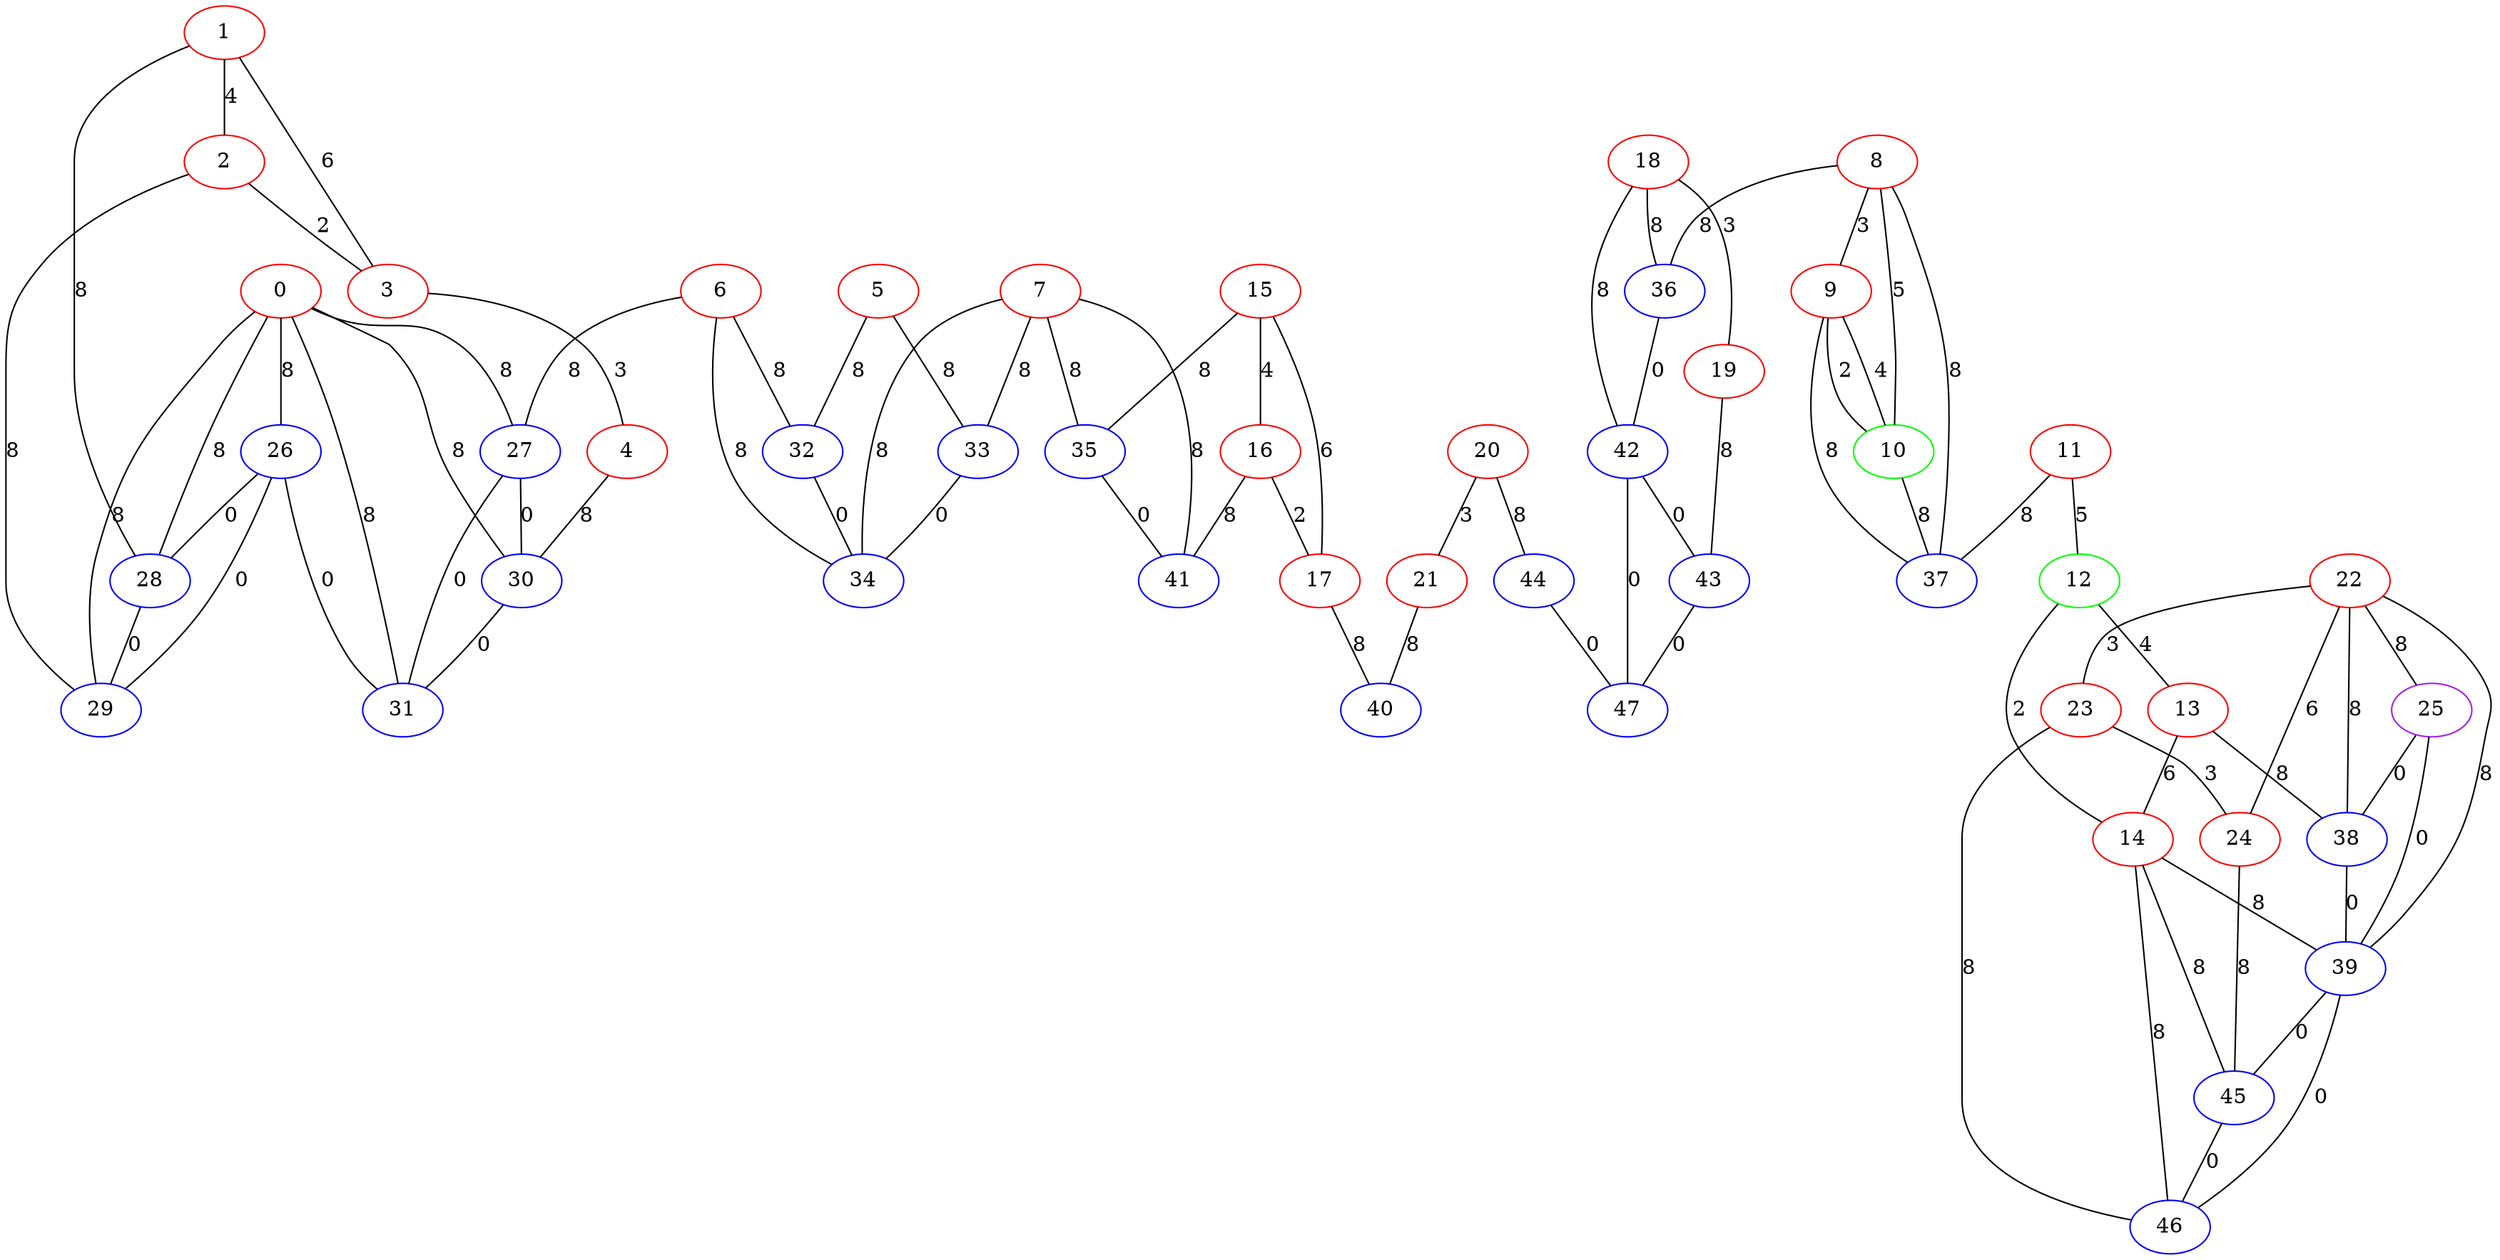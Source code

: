 graph "" {
0 [color=red, weight=1];
1 [color=red, weight=1];
2 [color=red, weight=1];
3 [color=red, weight=1];
4 [color=red, weight=1];
5 [color=red, weight=1];
6 [color=red, weight=1];
7 [color=red, weight=1];
8 [color=red, weight=1];
9 [color=red, weight=1];
10 [color=green, weight=2];
11 [color=red, weight=1];
12 [color=green, weight=2];
13 [color=red, weight=1];
14 [color=red, weight=1];
15 [color=red, weight=1];
16 [color=red, weight=1];
17 [color=red, weight=1];
18 [color=red, weight=1];
19 [color=red, weight=1];
20 [color=red, weight=1];
21 [color=red, weight=1];
22 [color=red, weight=1];
23 [color=red, weight=1];
24 [color=red, weight=1];
25 [color=purple, weight=4];
26 [color=blue, weight=3];
27 [color=blue, weight=3];
28 [color=blue, weight=3];
29 [color=blue, weight=3];
30 [color=blue, weight=3];
31 [color=blue, weight=3];
32 [color=blue, weight=3];
33 [color=blue, weight=3];
34 [color=blue, weight=3];
35 [color=blue, weight=3];
36 [color=blue, weight=3];
37 [color=blue, weight=3];
38 [color=blue, weight=3];
39 [color=blue, weight=3];
40 [color=blue, weight=3];
41 [color=blue, weight=3];
42 [color=blue, weight=3];
43 [color=blue, weight=3];
44 [color=blue, weight=3];
45 [color=blue, weight=3];
46 [color=blue, weight=3];
47 [color=blue, weight=3];
0 -- 26  [key=0, label=8];
0 -- 27  [key=0, label=8];
0 -- 28  [key=0, label=8];
0 -- 29  [key=0, label=8];
0 -- 30  [key=0, label=8];
0 -- 31  [key=0, label=8];
1 -- 2  [key=0, label=4];
1 -- 3  [key=0, label=6];
1 -- 28  [key=0, label=8];
2 -- 3  [key=0, label=2];
2 -- 29  [key=0, label=8];
3 -- 4  [key=0, label=3];
4 -- 30  [key=0, label=8];
5 -- 32  [key=0, label=8];
5 -- 33  [key=0, label=8];
6 -- 32  [key=0, label=8];
6 -- 34  [key=0, label=8];
6 -- 27  [key=0, label=8];
7 -- 33  [key=0, label=8];
7 -- 34  [key=0, label=8];
7 -- 35  [key=0, label=8];
7 -- 41  [key=0, label=8];
8 -- 9  [key=0, label=3];
8 -- 10  [key=0, label=5];
8 -- 36  [key=0, label=8];
8 -- 37  [key=0, label=8];
9 -- 10  [key=0, label=4];
9 -- 10  [key=1, label=2];
9 -- 37  [key=0, label=8];
10 -- 37  [key=0, label=8];
11 -- 12  [key=0, label=5];
11 -- 37  [key=0, label=8];
12 -- 13  [key=0, label=4];
12 -- 14  [key=0, label=2];
13 -- 38  [key=0, label=8];
13 -- 14  [key=0, label=6];
14 -- 45  [key=0, label=8];
14 -- 46  [key=0, label=8];
14 -- 39  [key=0, label=8];
15 -- 16  [key=0, label=4];
15 -- 17  [key=0, label=6];
15 -- 35  [key=0, label=8];
16 -- 17  [key=0, label=2];
16 -- 41  [key=0, label=8];
17 -- 40  [key=0, label=8];
18 -- 42  [key=0, label=8];
18 -- 19  [key=0, label=3];
18 -- 36  [key=0, label=8];
19 -- 43  [key=0, label=8];
20 -- 44  [key=0, label=8];
20 -- 21  [key=0, label=3];
21 -- 40  [key=0, label=8];
22 -- 24  [key=0, label=6];
22 -- 25  [key=0, label=8];
22 -- 39  [key=0, label=8];
22 -- 38  [key=0, label=8];
22 -- 23  [key=0, label=3];
23 -- 24  [key=0, label=3];
23 -- 46  [key=0, label=8];
24 -- 45  [key=0, label=8];
25 -- 38  [key=0, label=0];
25 -- 39  [key=0, label=0];
26 -- 28  [key=0, label=0];
26 -- 29  [key=0, label=0];
26 -- 31  [key=0, label=0];
27 -- 30  [key=0, label=0];
27 -- 31  [key=0, label=0];
28 -- 29  [key=0, label=0];
30 -- 31  [key=0, label=0];
32 -- 34  [key=0, label=0];
33 -- 34  [key=0, label=0];
35 -- 41  [key=0, label=0];
36 -- 42  [key=0, label=0];
38 -- 39  [key=0, label=0];
39 -- 45  [key=0, label=0];
39 -- 46  [key=0, label=0];
42 -- 43  [key=0, label=0];
42 -- 47  [key=0, label=0];
43 -- 47  [key=0, label=0];
44 -- 47  [key=0, label=0];
45 -- 46  [key=0, label=0];
}
